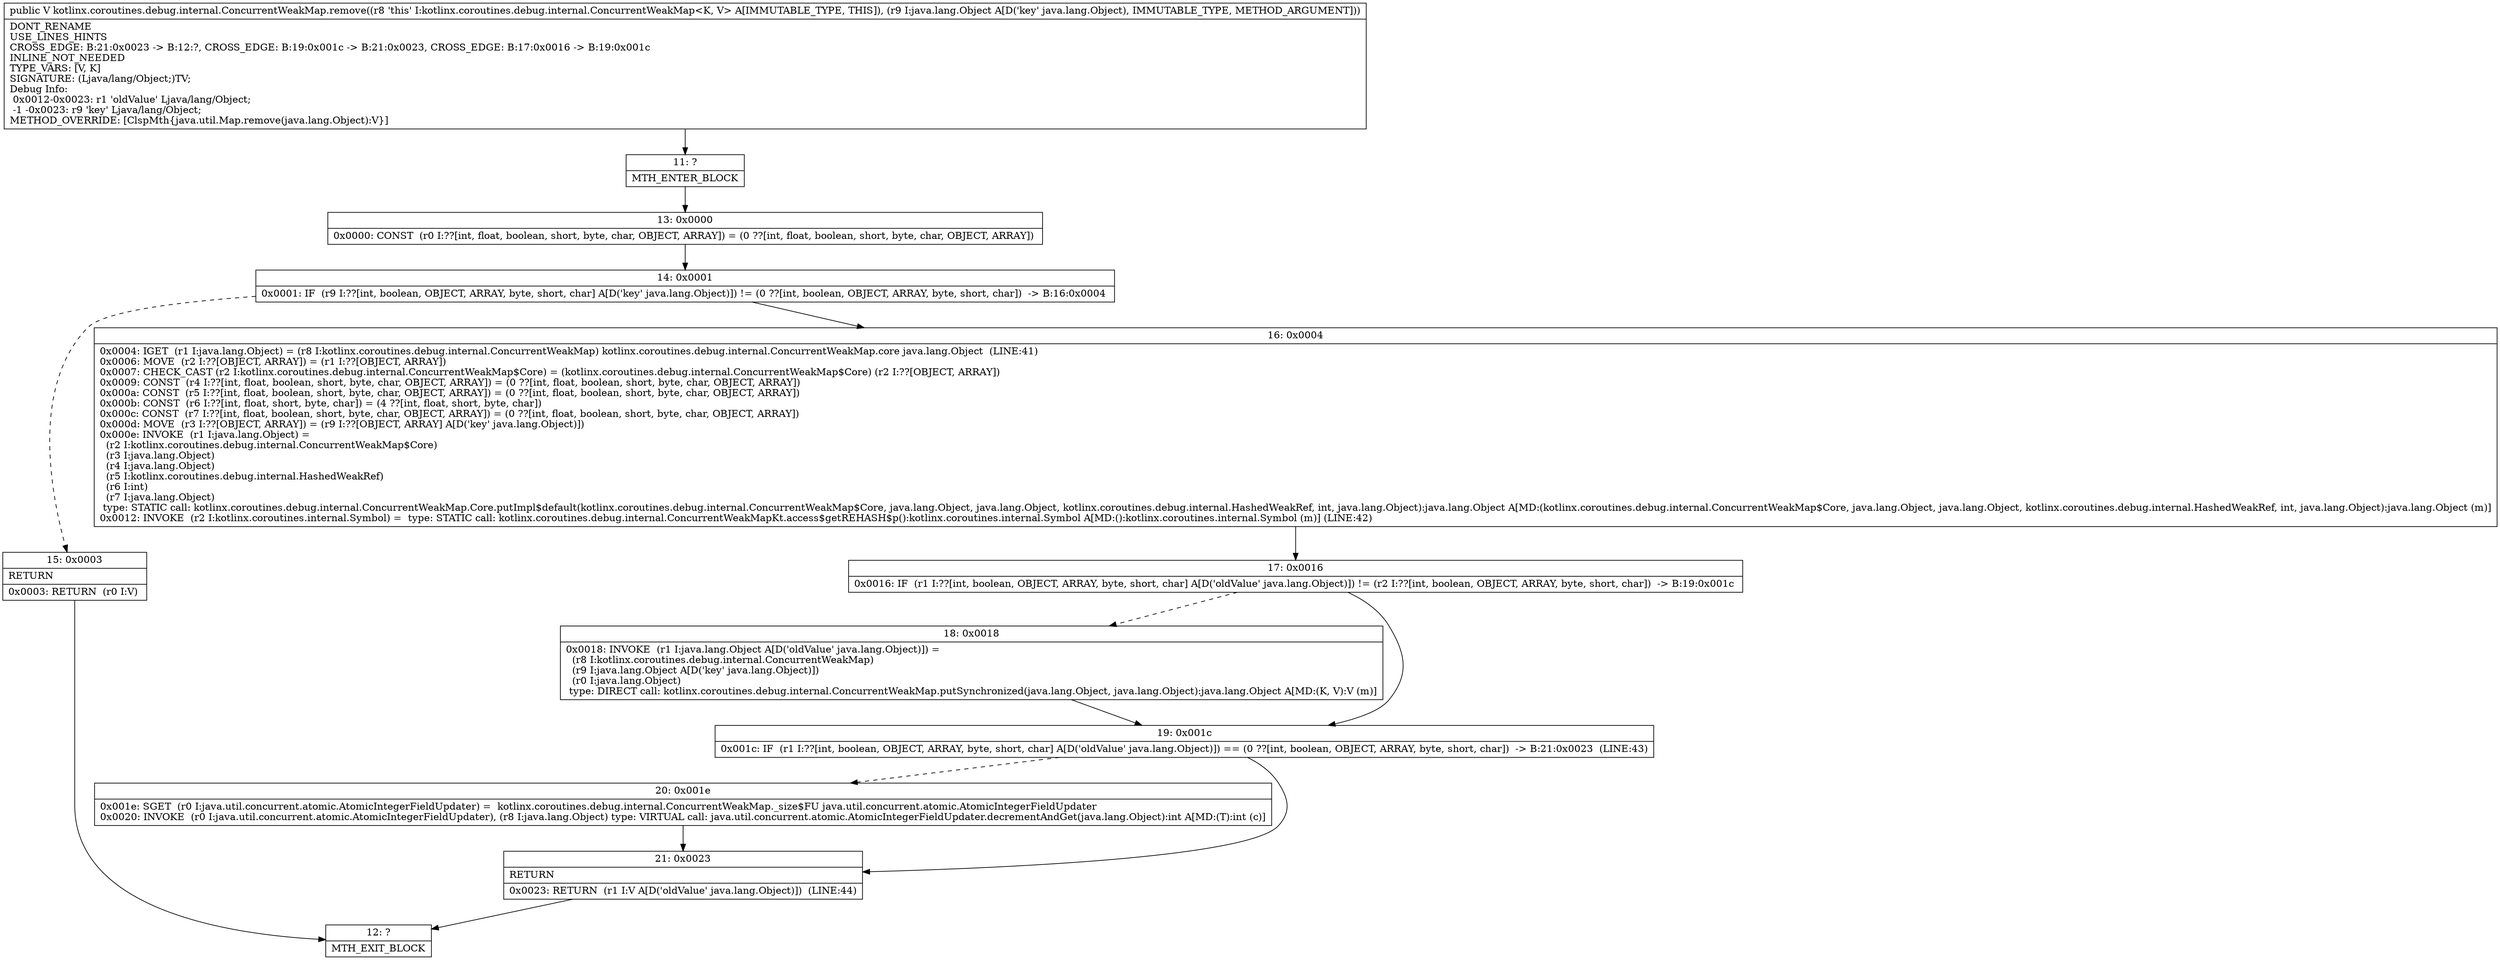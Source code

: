digraph "CFG forkotlinx.coroutines.debug.internal.ConcurrentWeakMap.remove(Ljava\/lang\/Object;)Ljava\/lang\/Object;" {
Node_11 [shape=record,label="{11\:\ ?|MTH_ENTER_BLOCK\l}"];
Node_13 [shape=record,label="{13\:\ 0x0000|0x0000: CONST  (r0 I:??[int, float, boolean, short, byte, char, OBJECT, ARRAY]) = (0 ??[int, float, boolean, short, byte, char, OBJECT, ARRAY]) \l}"];
Node_14 [shape=record,label="{14\:\ 0x0001|0x0001: IF  (r9 I:??[int, boolean, OBJECT, ARRAY, byte, short, char] A[D('key' java.lang.Object)]) != (0 ??[int, boolean, OBJECT, ARRAY, byte, short, char])  \-\> B:16:0x0004 \l}"];
Node_15 [shape=record,label="{15\:\ 0x0003|RETURN\l|0x0003: RETURN  (r0 I:V) \l}"];
Node_12 [shape=record,label="{12\:\ ?|MTH_EXIT_BLOCK\l}"];
Node_16 [shape=record,label="{16\:\ 0x0004|0x0004: IGET  (r1 I:java.lang.Object) = (r8 I:kotlinx.coroutines.debug.internal.ConcurrentWeakMap) kotlinx.coroutines.debug.internal.ConcurrentWeakMap.core java.lang.Object  (LINE:41)\l0x0006: MOVE  (r2 I:??[OBJECT, ARRAY]) = (r1 I:??[OBJECT, ARRAY]) \l0x0007: CHECK_CAST (r2 I:kotlinx.coroutines.debug.internal.ConcurrentWeakMap$Core) = (kotlinx.coroutines.debug.internal.ConcurrentWeakMap$Core) (r2 I:??[OBJECT, ARRAY]) \l0x0009: CONST  (r4 I:??[int, float, boolean, short, byte, char, OBJECT, ARRAY]) = (0 ??[int, float, boolean, short, byte, char, OBJECT, ARRAY]) \l0x000a: CONST  (r5 I:??[int, float, boolean, short, byte, char, OBJECT, ARRAY]) = (0 ??[int, float, boolean, short, byte, char, OBJECT, ARRAY]) \l0x000b: CONST  (r6 I:??[int, float, short, byte, char]) = (4 ??[int, float, short, byte, char]) \l0x000c: CONST  (r7 I:??[int, float, boolean, short, byte, char, OBJECT, ARRAY]) = (0 ??[int, float, boolean, short, byte, char, OBJECT, ARRAY]) \l0x000d: MOVE  (r3 I:??[OBJECT, ARRAY]) = (r9 I:??[OBJECT, ARRAY] A[D('key' java.lang.Object)]) \l0x000e: INVOKE  (r1 I:java.lang.Object) = \l  (r2 I:kotlinx.coroutines.debug.internal.ConcurrentWeakMap$Core)\l  (r3 I:java.lang.Object)\l  (r4 I:java.lang.Object)\l  (r5 I:kotlinx.coroutines.debug.internal.HashedWeakRef)\l  (r6 I:int)\l  (r7 I:java.lang.Object)\l type: STATIC call: kotlinx.coroutines.debug.internal.ConcurrentWeakMap.Core.putImpl$default(kotlinx.coroutines.debug.internal.ConcurrentWeakMap$Core, java.lang.Object, java.lang.Object, kotlinx.coroutines.debug.internal.HashedWeakRef, int, java.lang.Object):java.lang.Object A[MD:(kotlinx.coroutines.debug.internal.ConcurrentWeakMap$Core, java.lang.Object, java.lang.Object, kotlinx.coroutines.debug.internal.HashedWeakRef, int, java.lang.Object):java.lang.Object (m)]\l0x0012: INVOKE  (r2 I:kotlinx.coroutines.internal.Symbol) =  type: STATIC call: kotlinx.coroutines.debug.internal.ConcurrentWeakMapKt.access$getREHASH$p():kotlinx.coroutines.internal.Symbol A[MD:():kotlinx.coroutines.internal.Symbol (m)] (LINE:42)\l}"];
Node_17 [shape=record,label="{17\:\ 0x0016|0x0016: IF  (r1 I:??[int, boolean, OBJECT, ARRAY, byte, short, char] A[D('oldValue' java.lang.Object)]) != (r2 I:??[int, boolean, OBJECT, ARRAY, byte, short, char])  \-\> B:19:0x001c \l}"];
Node_18 [shape=record,label="{18\:\ 0x0018|0x0018: INVOKE  (r1 I:java.lang.Object A[D('oldValue' java.lang.Object)]) = \l  (r8 I:kotlinx.coroutines.debug.internal.ConcurrentWeakMap)\l  (r9 I:java.lang.Object A[D('key' java.lang.Object)])\l  (r0 I:java.lang.Object)\l type: DIRECT call: kotlinx.coroutines.debug.internal.ConcurrentWeakMap.putSynchronized(java.lang.Object, java.lang.Object):java.lang.Object A[MD:(K, V):V (m)]\l}"];
Node_19 [shape=record,label="{19\:\ 0x001c|0x001c: IF  (r1 I:??[int, boolean, OBJECT, ARRAY, byte, short, char] A[D('oldValue' java.lang.Object)]) == (0 ??[int, boolean, OBJECT, ARRAY, byte, short, char])  \-\> B:21:0x0023  (LINE:43)\l}"];
Node_20 [shape=record,label="{20\:\ 0x001e|0x001e: SGET  (r0 I:java.util.concurrent.atomic.AtomicIntegerFieldUpdater) =  kotlinx.coroutines.debug.internal.ConcurrentWeakMap._size$FU java.util.concurrent.atomic.AtomicIntegerFieldUpdater \l0x0020: INVOKE  (r0 I:java.util.concurrent.atomic.AtomicIntegerFieldUpdater), (r8 I:java.lang.Object) type: VIRTUAL call: java.util.concurrent.atomic.AtomicIntegerFieldUpdater.decrementAndGet(java.lang.Object):int A[MD:(T):int (c)]\l}"];
Node_21 [shape=record,label="{21\:\ 0x0023|RETURN\l|0x0023: RETURN  (r1 I:V A[D('oldValue' java.lang.Object)])  (LINE:44)\l}"];
MethodNode[shape=record,label="{public V kotlinx.coroutines.debug.internal.ConcurrentWeakMap.remove((r8 'this' I:kotlinx.coroutines.debug.internal.ConcurrentWeakMap\<K, V\> A[IMMUTABLE_TYPE, THIS]), (r9 I:java.lang.Object A[D('key' java.lang.Object), IMMUTABLE_TYPE, METHOD_ARGUMENT]))  | DONT_RENAME\lUSE_LINES_HINTS\lCROSS_EDGE: B:21:0x0023 \-\> B:12:?, CROSS_EDGE: B:19:0x001c \-\> B:21:0x0023, CROSS_EDGE: B:17:0x0016 \-\> B:19:0x001c\lINLINE_NOT_NEEDED\lTYPE_VARS: [V, K]\lSIGNATURE: (Ljava\/lang\/Object;)TV;\lDebug Info:\l  0x0012\-0x0023: r1 'oldValue' Ljava\/lang\/Object;\l  \-1 \-0x0023: r9 'key' Ljava\/lang\/Object;\lMETHOD_OVERRIDE: [ClspMth\{java.util.Map.remove(java.lang.Object):V\}]\l}"];
MethodNode -> Node_11;Node_11 -> Node_13;
Node_13 -> Node_14;
Node_14 -> Node_15[style=dashed];
Node_14 -> Node_16;
Node_15 -> Node_12;
Node_16 -> Node_17;
Node_17 -> Node_18[style=dashed];
Node_17 -> Node_19;
Node_18 -> Node_19;
Node_19 -> Node_20[style=dashed];
Node_19 -> Node_21;
Node_20 -> Node_21;
Node_21 -> Node_12;
}

